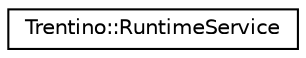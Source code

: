 digraph G
{
  edge [fontname="Helvetica",fontsize="10",labelfontname="Helvetica",labelfontsize="10"];
  node [fontname="Helvetica",fontsize="10",shape=record];
  rankdir="LR";
  Node1 [label="Trentino::RuntimeService",height=0.2,width=0.4,color="black", fillcolor="white", style="filled",URL="$class_trentino_1_1_runtime_service.html",tooltip="Windows service entry point and main body."];
}
